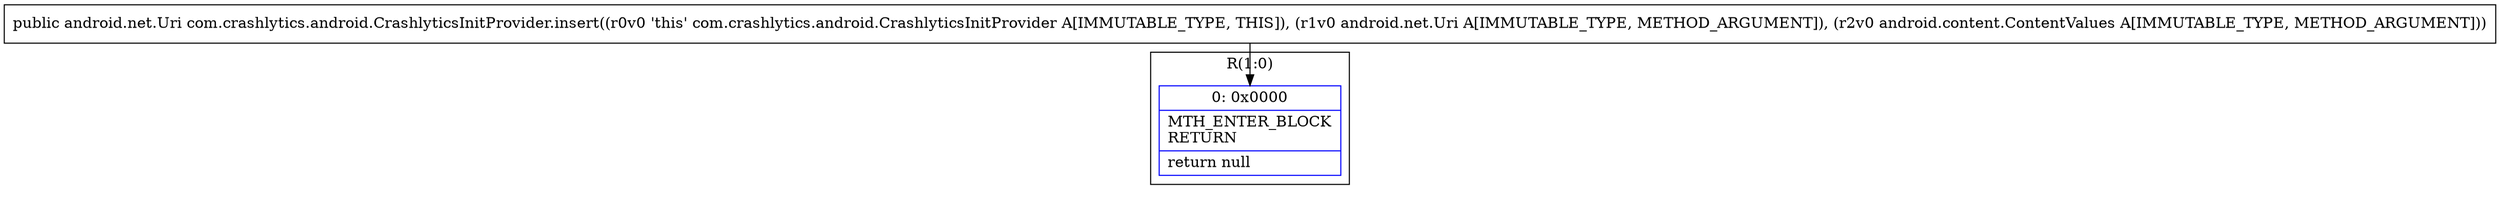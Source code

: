 digraph "CFG forcom.crashlytics.android.CrashlyticsInitProvider.insert(Landroid\/net\/Uri;Landroid\/content\/ContentValues;)Landroid\/net\/Uri;" {
subgraph cluster_Region_668622489 {
label = "R(1:0)";
node [shape=record,color=blue];
Node_0 [shape=record,label="{0\:\ 0x0000|MTH_ENTER_BLOCK\lRETURN\l|return null\l}"];
}
MethodNode[shape=record,label="{public android.net.Uri com.crashlytics.android.CrashlyticsInitProvider.insert((r0v0 'this' com.crashlytics.android.CrashlyticsInitProvider A[IMMUTABLE_TYPE, THIS]), (r1v0 android.net.Uri A[IMMUTABLE_TYPE, METHOD_ARGUMENT]), (r2v0 android.content.ContentValues A[IMMUTABLE_TYPE, METHOD_ARGUMENT])) }"];
MethodNode -> Node_0;
}

